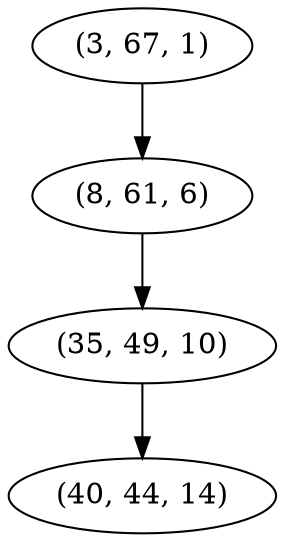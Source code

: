digraph tree {
    "(3, 67, 1)";
    "(8, 61, 6)";
    "(35, 49, 10)";
    "(40, 44, 14)";
    "(3, 67, 1)" -> "(8, 61, 6)";
    "(8, 61, 6)" -> "(35, 49, 10)";
    "(35, 49, 10)" -> "(40, 44, 14)";
}
